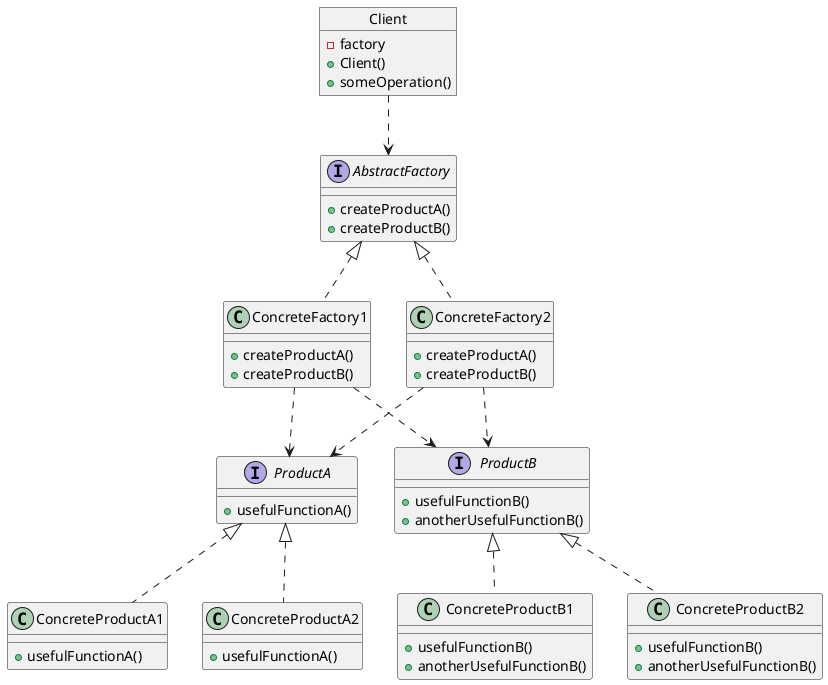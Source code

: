 @startuml AbstractFactory

object Client {
    -factory
    +Client()
    +someOperation()
}

interface AbstractFactory {
    +createProductA()
    +createProductB()
}

class ConcreteFactory1 {
    +createProductA()
    +createProductB()
}

class ConcreteFactory2 {
    +createProductA()
    +createProductB()
}

interface ProductA {
    +usefulFunctionA()
}

class ConcreteProductA1 {
    +usefulFunctionA()
}

class ConcreteProductA2 {
    +usefulFunctionA()
}

interface ProductB {
    +usefulFunctionB()
    +anotherUsefulFunctionB()
}

class ConcreteProductB1 {
    +usefulFunctionB()
    +anotherUsefulFunctionB()
}

class ConcreteProductB2 {
    +usefulFunctionB()
    +anotherUsefulFunctionB()
}

Client ..> AbstractFactory

AbstractFactory <|.. ConcreteFactory1
AbstractFactory <|.. ConcreteFactory2

ConcreteFactory1 ..> ProductA
ConcreteFactory1 ..> ProductB

ConcreteFactory2 ..> ProductA
ConcreteFactory2 ..> ProductB

ProductA <|.. ConcreteProductA2
ProductA <|.. ConcreteProductA1

ProductB <|.. ConcreteProductB1
ProductB <|.. ConcreteProductB2
@enduml